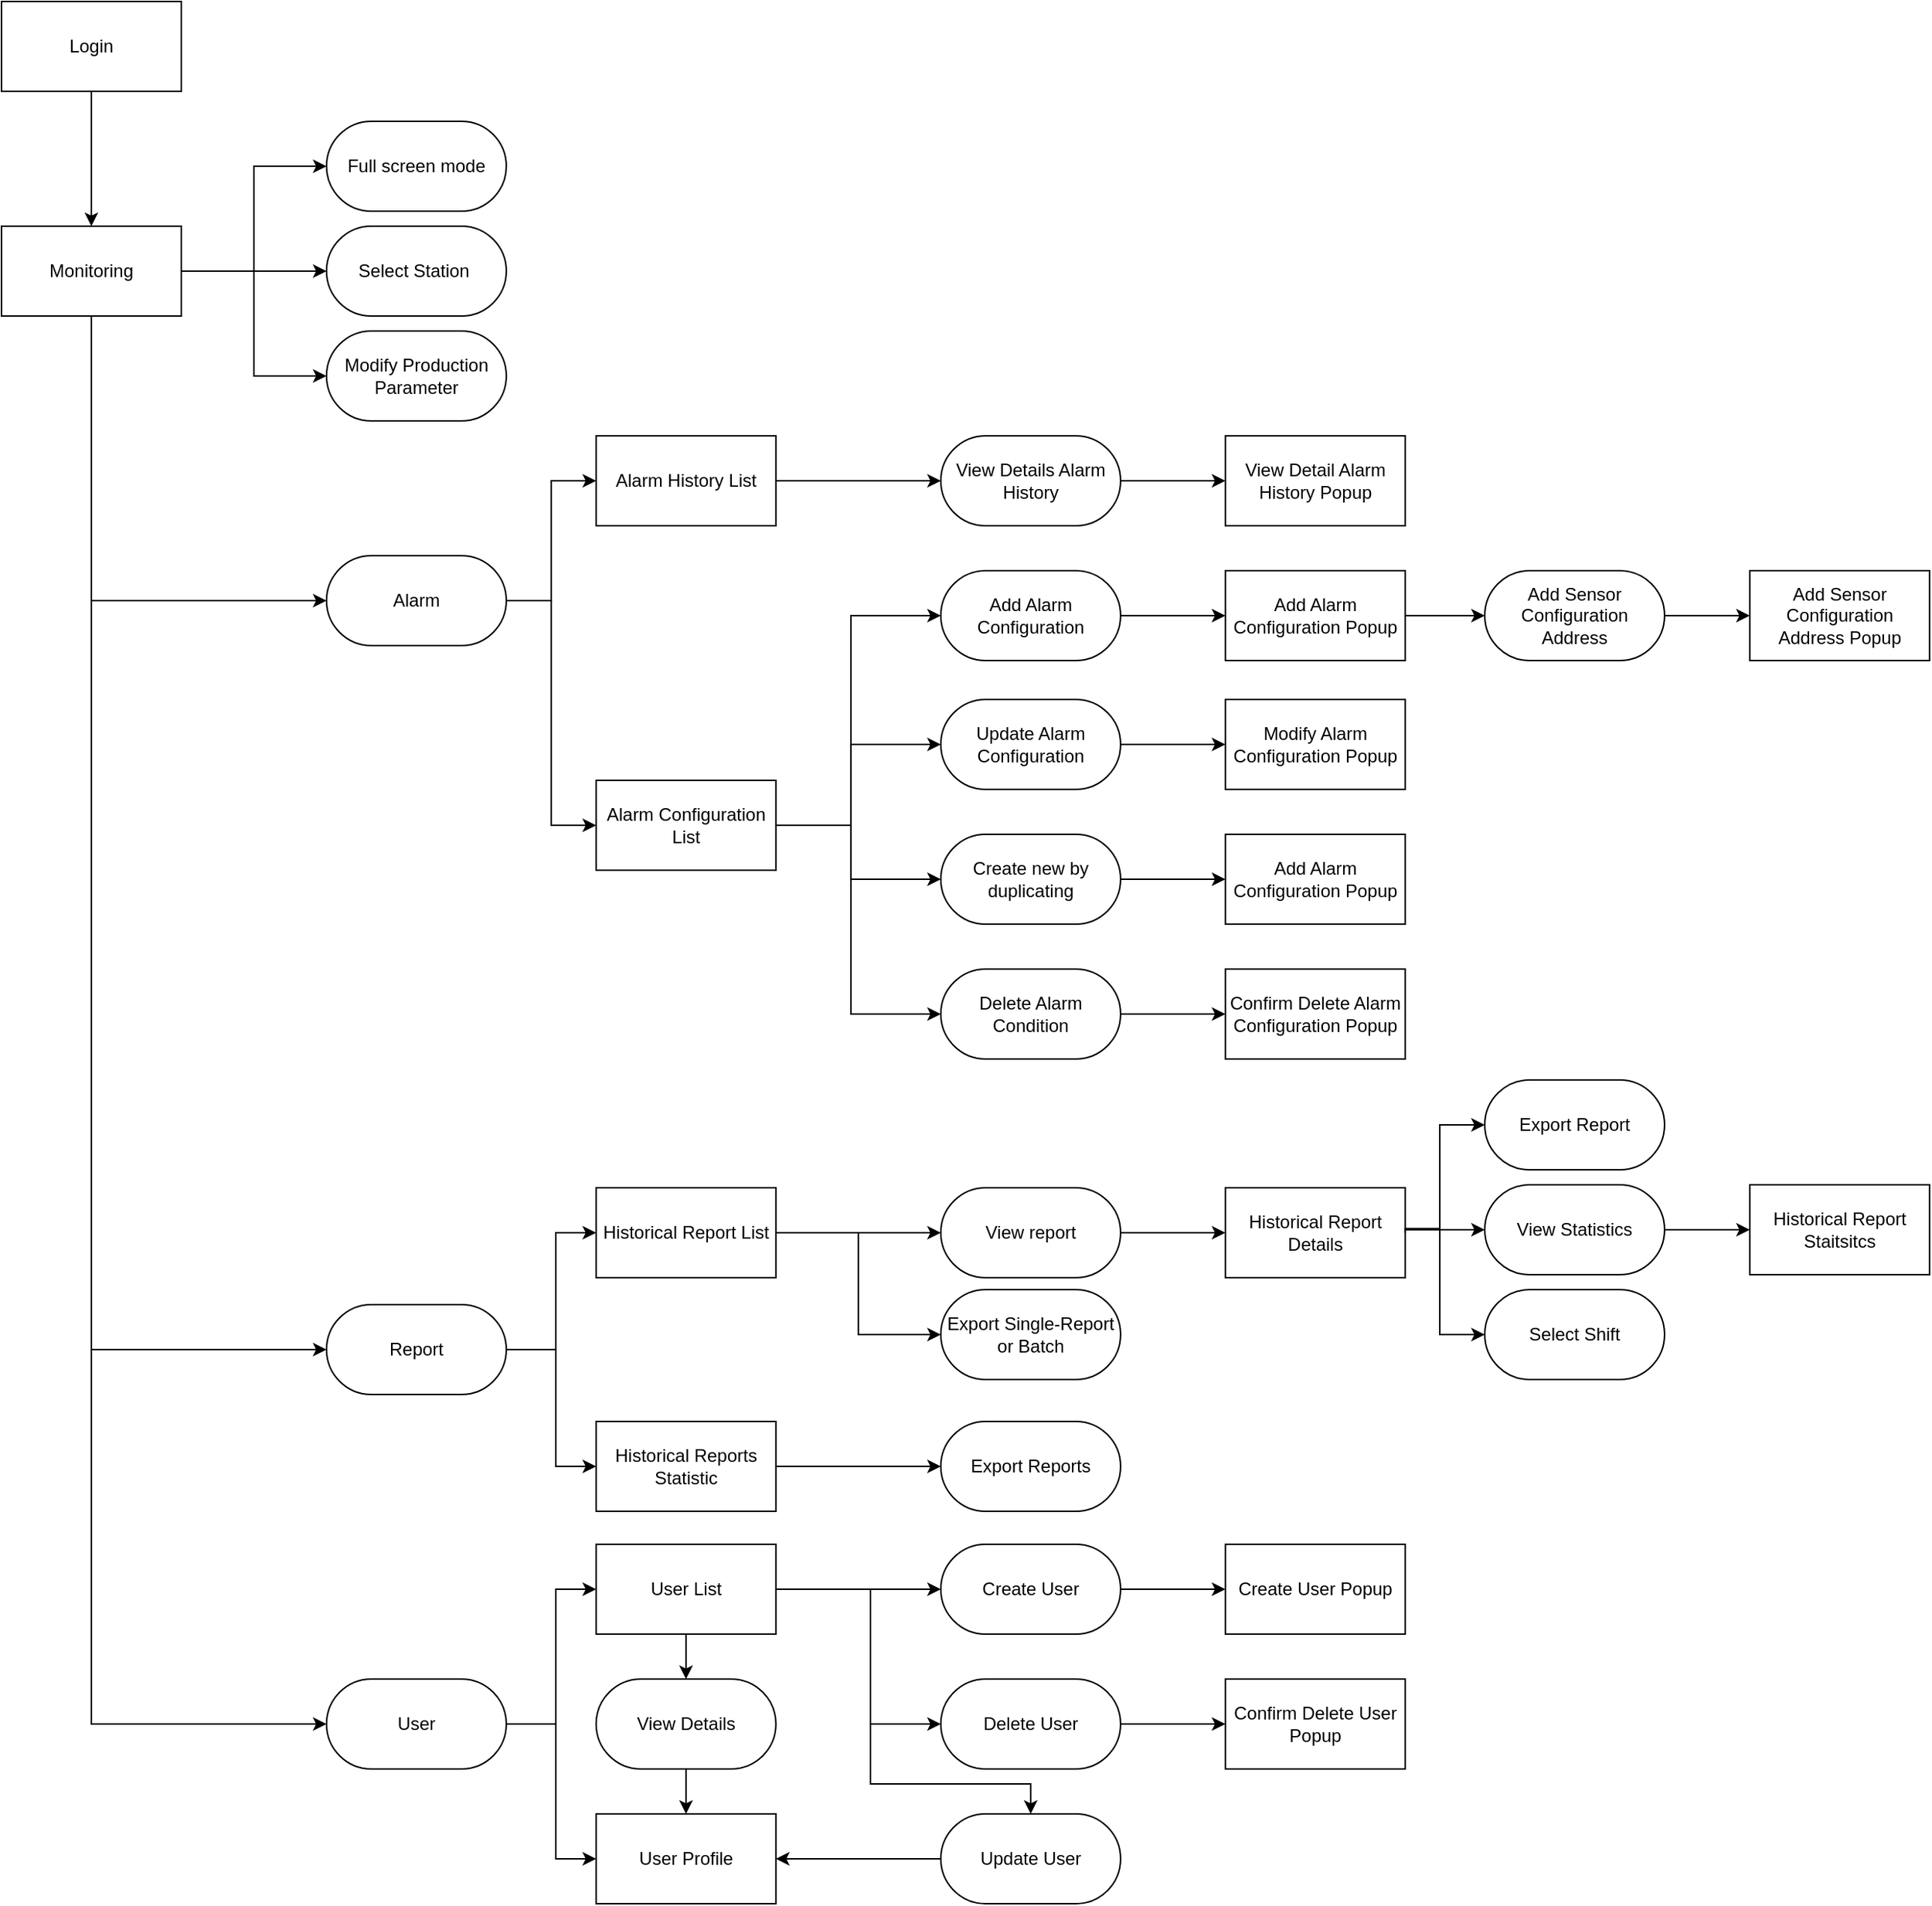 <mxfile version="23.1.5" type="device">
  <diagram name="Page-1" id="oyefZyvbCmtk_aO8xllv">
    <mxGraphModel dx="3418" dy="1998" grid="1" gridSize="10" guides="1" tooltips="1" connect="1" arrows="1" fold="1" page="1" pageScale="1" pageWidth="850" pageHeight="1100" math="0" shadow="0">
      <root>
        <mxCell id="0" />
        <mxCell id="1" parent="0" />
        <mxCell id="MegoHZjVP08y1ZtQDZGC-18" style="edgeStyle=orthogonalEdgeStyle;rounded=0;orthogonalLoop=1;jettySize=auto;html=1;entryX=0.5;entryY=0;entryDx=0;entryDy=0;" parent="1" source="MegoHZjVP08y1ZtQDZGC-1" target="MegoHZjVP08y1ZtQDZGC-2" edge="1">
          <mxGeometry relative="1" as="geometry" />
        </mxCell>
        <mxCell id="MegoHZjVP08y1ZtQDZGC-1" value="Login" style="rounded=0;whiteSpace=wrap;html=1;" parent="1" vertex="1">
          <mxGeometry x="180" y="60" width="120" height="60" as="geometry" />
        </mxCell>
        <mxCell id="MegoHZjVP08y1ZtQDZGC-38" style="edgeStyle=orthogonalEdgeStyle;rounded=0;orthogonalLoop=1;jettySize=auto;html=1;entryX=0;entryY=0.5;entryDx=0;entryDy=0;" parent="1" source="MegoHZjVP08y1ZtQDZGC-2" target="MegoHZjVP08y1ZtQDZGC-37" edge="1">
          <mxGeometry relative="1" as="geometry" />
        </mxCell>
        <mxCell id="MegoHZjVP08y1ZtQDZGC-43" style="edgeStyle=orthogonalEdgeStyle;rounded=0;orthogonalLoop=1;jettySize=auto;html=1;entryX=0;entryY=0.5;entryDx=0;entryDy=0;" parent="1" source="MegoHZjVP08y1ZtQDZGC-2" target="MegoHZjVP08y1ZtQDZGC-41" edge="1">
          <mxGeometry relative="1" as="geometry">
            <Array as="points">
              <mxPoint x="240" y="460" />
            </Array>
          </mxGeometry>
        </mxCell>
        <mxCell id="MegoHZjVP08y1ZtQDZGC-2" value="Monitoring" style="rounded=0;whiteSpace=wrap;html=1;" parent="1" vertex="1">
          <mxGeometry x="180" y="210" width="120" height="60" as="geometry" />
        </mxCell>
        <mxCell id="MegoHZjVP08y1ZtQDZGC-34" value="Select Station&amp;nbsp;" style="rounded=1;whiteSpace=wrap;html=1;arcSize=50;" parent="1" vertex="1">
          <mxGeometry x="396.94" y="210" width="120" height="60" as="geometry" />
        </mxCell>
        <mxCell id="MegoHZjVP08y1ZtQDZGC-35" value="Modify Production Parameter" style="rounded=1;whiteSpace=wrap;html=1;arcSize=50;" parent="1" vertex="1">
          <mxGeometry x="396.94" y="280" width="120" height="60" as="geometry" />
        </mxCell>
        <mxCell id="MegoHZjVP08y1ZtQDZGC-37" value="Full screen mode" style="rounded=1;whiteSpace=wrap;html=1;arcSize=50;" parent="1" vertex="1">
          <mxGeometry x="396.94" y="140" width="120" height="60" as="geometry" />
        </mxCell>
        <mxCell id="MegoHZjVP08y1ZtQDZGC-46" style="edgeStyle=orthogonalEdgeStyle;rounded=0;orthogonalLoop=1;jettySize=auto;html=1;entryX=0;entryY=0.5;entryDx=0;entryDy=0;" parent="1" source="MegoHZjVP08y1ZtQDZGC-41" target="MegoHZjVP08y1ZtQDZGC-45" edge="1">
          <mxGeometry relative="1" as="geometry">
            <mxPoint x="316.94" y="470" as="targetPoint" />
          </mxGeometry>
        </mxCell>
        <mxCell id="MegoHZjVP08y1ZtQDZGC-41" value="Alarm" style="rounded=1;whiteSpace=wrap;html=1;arcSize=50;" parent="1" vertex="1">
          <mxGeometry x="396.94" y="430" width="120" height="60" as="geometry" />
        </mxCell>
        <mxCell id="MegoHZjVP08y1ZtQDZGC-48" style="edgeStyle=orthogonalEdgeStyle;rounded=0;orthogonalLoop=1;jettySize=auto;html=1;entryX=0;entryY=0.5;entryDx=0;entryDy=0;exitX=1;exitY=0.5;exitDx=0;exitDy=0;" parent="1" source="MegoHZjVP08y1ZtQDZGC-41" target="MegoHZjVP08y1ZtQDZGC-47" edge="1">
          <mxGeometry relative="1" as="geometry">
            <mxPoint x="516.94" y="540" as="sourcePoint" />
          </mxGeometry>
        </mxCell>
        <mxCell id="MegoHZjVP08y1ZtQDZGC-45" value="Alarm History List" style="rounded=0;whiteSpace=wrap;html=1;" parent="1" vertex="1">
          <mxGeometry x="576.88" y="350" width="120" height="60" as="geometry" />
        </mxCell>
        <mxCell id="MegoHZjVP08y1ZtQDZGC-50" style="edgeStyle=orthogonalEdgeStyle;rounded=0;orthogonalLoop=1;jettySize=auto;html=1;entryX=0;entryY=0.5;entryDx=0;entryDy=0;" parent="1" source="MegoHZjVP08y1ZtQDZGC-47" target="MegoHZjVP08y1ZtQDZGC-49" edge="1">
          <mxGeometry relative="1" as="geometry">
            <Array as="points">
              <mxPoint x="746.94" y="610" />
              <mxPoint x="746.94" y="470" />
            </Array>
          </mxGeometry>
        </mxCell>
        <mxCell id="MegoHZjVP08y1ZtQDZGC-54" style="edgeStyle=orthogonalEdgeStyle;rounded=0;orthogonalLoop=1;jettySize=auto;html=1;entryX=0;entryY=0.5;entryDx=0;entryDy=0;exitX=1;exitY=0.5;exitDx=0;exitDy=0;" parent="1" source="MegoHZjVP08y1ZtQDZGC-47" target="MegoHZjVP08y1ZtQDZGC-53" edge="1">
          <mxGeometry relative="1" as="geometry">
            <Array as="points">
              <mxPoint x="746.94" y="610" />
              <mxPoint x="746.94" y="556" />
            </Array>
          </mxGeometry>
        </mxCell>
        <mxCell id="MegoHZjVP08y1ZtQDZGC-60" style="edgeStyle=orthogonalEdgeStyle;rounded=0;orthogonalLoop=1;jettySize=auto;html=1;exitX=1;exitY=0.5;exitDx=0;exitDy=0;entryX=0;entryY=0.5;entryDx=0;entryDy=0;" parent="1" source="MegoHZjVP08y1ZtQDZGC-47" target="MegoHZjVP08y1ZtQDZGC-57" edge="1">
          <mxGeometry relative="1" as="geometry">
            <Array as="points">
              <mxPoint x="746.94" y="610" />
              <mxPoint x="746.94" y="646" />
            </Array>
          </mxGeometry>
        </mxCell>
        <mxCell id="MegoHZjVP08y1ZtQDZGC-47" value="Alarm Configuration List" style="rounded=0;whiteSpace=wrap;html=1;" parent="1" vertex="1">
          <mxGeometry x="576.88" y="580" width="120" height="60" as="geometry" />
        </mxCell>
        <mxCell id="MegoHZjVP08y1ZtQDZGC-52" style="edgeStyle=orthogonalEdgeStyle;rounded=0;orthogonalLoop=1;jettySize=auto;html=1;entryX=0;entryY=0.5;entryDx=0;entryDy=0;" parent="1" source="MegoHZjVP08y1ZtQDZGC-49" target="MegoHZjVP08y1ZtQDZGC-51" edge="1">
          <mxGeometry relative="1" as="geometry">
            <mxPoint x="976.88" y="470.0" as="targetPoint" />
          </mxGeometry>
        </mxCell>
        <mxCell id="MegoHZjVP08y1ZtQDZGC-49" value="Add Alarm Configuration" style="rounded=1;whiteSpace=wrap;html=1;arcSize=50;" parent="1" vertex="1">
          <mxGeometry x="806.94" y="440" width="120" height="60" as="geometry" />
        </mxCell>
        <mxCell id="MegoHZjVP08y1ZtQDZGC-51" value="Add Alarm Configuration Popup" style="rounded=0;whiteSpace=wrap;html=1;" parent="1" vertex="1">
          <mxGeometry x="996.88" y="440" width="120" height="60" as="geometry" />
        </mxCell>
        <mxCell id="MegoHZjVP08y1ZtQDZGC-56" style="edgeStyle=orthogonalEdgeStyle;rounded=0;orthogonalLoop=1;jettySize=auto;html=1;entryX=0;entryY=0.5;entryDx=0;entryDy=0;" parent="1" source="MegoHZjVP08y1ZtQDZGC-53" target="MegoHZjVP08y1ZtQDZGC-55" edge="1">
          <mxGeometry relative="1" as="geometry">
            <mxPoint x="976.88" y="556.0" as="targetPoint" />
          </mxGeometry>
        </mxCell>
        <mxCell id="MegoHZjVP08y1ZtQDZGC-53" value="Update Alarm Configuration" style="rounded=1;whiteSpace=wrap;html=1;arcSize=50;" parent="1" vertex="1">
          <mxGeometry x="806.94" y="526" width="120" height="60" as="geometry" />
        </mxCell>
        <mxCell id="MegoHZjVP08y1ZtQDZGC-55" value="Modify Alarm Configuration Popup" style="rounded=0;whiteSpace=wrap;html=1;" parent="1" vertex="1">
          <mxGeometry x="996.88" y="526" width="120" height="60" as="geometry" />
        </mxCell>
        <mxCell id="MegoHZjVP08y1ZtQDZGC-57" value="Create new by duplicating" style="rounded=1;whiteSpace=wrap;html=1;arcSize=50;" parent="1" vertex="1">
          <mxGeometry x="806.94" y="616" width="120" height="60" as="geometry" />
        </mxCell>
        <mxCell id="MegoHZjVP08y1ZtQDZGC-58" value="Delete Alarm Condition" style="rounded=1;whiteSpace=wrap;html=1;arcSize=50;" parent="1" vertex="1">
          <mxGeometry x="806.94" y="706" width="120" height="60" as="geometry" />
        </mxCell>
        <mxCell id="m07zjkyg0_wwbzmGlQm7-3" value="View Details Alarm History" style="rounded=1;whiteSpace=wrap;html=1;arcSize=50;" parent="1" vertex="1">
          <mxGeometry x="806.94" y="350" width="120" height="60" as="geometry" />
        </mxCell>
        <mxCell id="m07zjkyg0_wwbzmGlQm7-4" style="edgeStyle=orthogonalEdgeStyle;rounded=0;orthogonalLoop=1;jettySize=auto;html=1;entryX=0;entryY=0.5;entryDx=0;entryDy=0;exitX=1;exitY=0.5;exitDx=0;exitDy=0;" parent="1" source="MegoHZjVP08y1ZtQDZGC-45" target="m07zjkyg0_wwbzmGlQm7-3" edge="1">
          <mxGeometry relative="1" as="geometry">
            <mxPoint x="756.94" y="399.41" as="targetPoint" />
            <mxPoint x="696.94" y="399.41" as="sourcePoint" />
          </mxGeometry>
        </mxCell>
        <mxCell id="m07zjkyg0_wwbzmGlQm7-5" style="edgeStyle=orthogonalEdgeStyle;rounded=0;orthogonalLoop=1;jettySize=auto;html=1;exitX=1;exitY=0.5;exitDx=0;exitDy=0;entryX=0;entryY=0.5;entryDx=0;entryDy=0;" parent="1" source="m07zjkyg0_wwbzmGlQm7-3" target="m07zjkyg0_wwbzmGlQm7-6" edge="1">
          <mxGeometry relative="1" as="geometry">
            <mxPoint x="926.94" y="399.5" as="sourcePoint" />
            <mxPoint x="996.94" y="400" as="targetPoint" />
          </mxGeometry>
        </mxCell>
        <mxCell id="m07zjkyg0_wwbzmGlQm7-6" value="View Detail Alarm History Popup" style="rounded=0;whiteSpace=wrap;html=1;" parent="1" vertex="1">
          <mxGeometry x="996.88" y="350" width="120" height="60" as="geometry" />
        </mxCell>
        <mxCell id="m07zjkyg0_wwbzmGlQm7-8" style="edgeStyle=orthogonalEdgeStyle;rounded=0;orthogonalLoop=1;jettySize=auto;html=1;exitX=1;exitY=0.5;exitDx=0;exitDy=0;entryX=0;entryY=0.5;entryDx=0;entryDy=0;" parent="1" source="MegoHZjVP08y1ZtQDZGC-47" target="MegoHZjVP08y1ZtQDZGC-58" edge="1">
          <mxGeometry relative="1" as="geometry">
            <mxPoint x="676.94" y="630" as="sourcePoint" />
            <mxPoint x="786.94" y="760" as="targetPoint" />
            <Array as="points">
              <mxPoint x="746.94" y="610" />
              <mxPoint x="746.94" y="736" />
            </Array>
          </mxGeometry>
        </mxCell>
        <mxCell id="m07zjkyg0_wwbzmGlQm7-9" value="Add Alarm Configuration Popup" style="rounded=0;whiteSpace=wrap;html=1;" parent="1" vertex="1">
          <mxGeometry x="996.88" y="616" width="120" height="60" as="geometry" />
        </mxCell>
        <mxCell id="m07zjkyg0_wwbzmGlQm7-10" style="edgeStyle=orthogonalEdgeStyle;rounded=0;orthogonalLoop=1;jettySize=auto;html=1;entryX=0;entryY=0.5;entryDx=0;entryDy=0;exitX=1;exitY=0.5;exitDx=0;exitDy=0;" parent="1" source="MegoHZjVP08y1ZtQDZGC-57" target="m07zjkyg0_wwbzmGlQm7-9" edge="1">
          <mxGeometry relative="1" as="geometry">
            <mxPoint x="936.94" y="566" as="sourcePoint" />
            <mxPoint x="1006.94" y="566" as="targetPoint" />
          </mxGeometry>
        </mxCell>
        <mxCell id="m07zjkyg0_wwbzmGlQm7-11" value="Confirm Delete Alarm Configuration Popup" style="rounded=0;whiteSpace=wrap;html=1;" parent="1" vertex="1">
          <mxGeometry x="996.88" y="706" width="120" height="60" as="geometry" />
        </mxCell>
        <mxCell id="m07zjkyg0_wwbzmGlQm7-12" style="edgeStyle=orthogonalEdgeStyle;rounded=0;orthogonalLoop=1;jettySize=auto;html=1;entryX=0;entryY=0.5;entryDx=0;entryDy=0;exitX=1;exitY=0.5;exitDx=0;exitDy=0;" parent="1" source="MegoHZjVP08y1ZtQDZGC-58" target="m07zjkyg0_wwbzmGlQm7-11" edge="1">
          <mxGeometry relative="1" as="geometry">
            <mxPoint x="936.94" y="656" as="sourcePoint" />
            <mxPoint x="1006.94" y="656" as="targetPoint" />
          </mxGeometry>
        </mxCell>
        <mxCell id="m07zjkyg0_wwbzmGlQm7-13" style="edgeStyle=orthogonalEdgeStyle;rounded=0;orthogonalLoop=1;jettySize=auto;html=1;entryX=0;entryY=0.5;entryDx=0;entryDy=0;" parent="1" source="m07zjkyg0_wwbzmGlQm7-14" target="m07zjkyg0_wwbzmGlQm7-15" edge="1">
          <mxGeometry relative="1" as="geometry">
            <mxPoint x="1326.88" y="470.0" as="targetPoint" />
          </mxGeometry>
        </mxCell>
        <mxCell id="m07zjkyg0_wwbzmGlQm7-14" value="Add Sensor Configuration Address" style="rounded=1;whiteSpace=wrap;html=1;arcSize=50;" parent="1" vertex="1">
          <mxGeometry x="1170" y="440" width="120" height="60" as="geometry" />
        </mxCell>
        <mxCell id="m07zjkyg0_wwbzmGlQm7-15" value="Add Sensor Configuration Address Popup" style="rounded=0;whiteSpace=wrap;html=1;" parent="1" vertex="1">
          <mxGeometry x="1346.88" y="440" width="120" height="60" as="geometry" />
        </mxCell>
        <mxCell id="m07zjkyg0_wwbzmGlQm7-16" style="edgeStyle=orthogonalEdgeStyle;rounded=0;orthogonalLoop=1;jettySize=auto;html=1;entryX=0;entryY=0.5;entryDx=0;entryDy=0;exitX=1;exitY=0.5;exitDx=0;exitDy=0;" parent="1" source="MegoHZjVP08y1ZtQDZGC-51" target="m07zjkyg0_wwbzmGlQm7-14" edge="1">
          <mxGeometry relative="1" as="geometry">
            <mxPoint x="1086.94" y="510" as="sourcePoint" />
            <mxPoint x="1156.94" y="510" as="targetPoint" />
          </mxGeometry>
        </mxCell>
        <mxCell id="m07zjkyg0_wwbzmGlQm7-17" value="Report" style="rounded=1;whiteSpace=wrap;html=1;arcSize=50;" parent="1" vertex="1">
          <mxGeometry x="396.94" y="930" width="120" height="60" as="geometry" />
        </mxCell>
        <mxCell id="m07zjkyg0_wwbzmGlQm7-67" value="" style="edgeStyle=orthogonalEdgeStyle;rounded=0;orthogonalLoop=1;jettySize=auto;html=1;" parent="1" source="m07zjkyg0_wwbzmGlQm7-20" target="m07zjkyg0_wwbzmGlQm7-21" edge="1">
          <mxGeometry relative="1" as="geometry" />
        </mxCell>
        <mxCell id="m07zjkyg0_wwbzmGlQm7-20" value="View report" style="rounded=1;whiteSpace=wrap;html=1;arcSize=50;" parent="1" vertex="1">
          <mxGeometry x="806.94" y="852" width="120" height="60" as="geometry" />
        </mxCell>
        <mxCell id="m07zjkyg0_wwbzmGlQm7-73" value="" style="edgeStyle=orthogonalEdgeStyle;rounded=0;orthogonalLoop=1;jettySize=auto;html=1;entryX=0;entryY=0.5;entryDx=0;entryDy=0;" parent="1" source="m07zjkyg0_wwbzmGlQm7-21" target="m07zjkyg0_wwbzmGlQm7-25" edge="1">
          <mxGeometry relative="1" as="geometry">
            <Array as="points">
              <mxPoint x="1130" y="880" />
              <mxPoint x="1130" y="880" />
            </Array>
          </mxGeometry>
        </mxCell>
        <mxCell id="m07zjkyg0_wwbzmGlQm7-21" value="Historical Report Details" style="rounded=0;whiteSpace=wrap;html=1;" parent="1" vertex="1">
          <mxGeometry x="996.88" y="852" width="120" height="60" as="geometry" />
        </mxCell>
        <mxCell id="m07zjkyg0_wwbzmGlQm7-69" value="" style="edgeStyle=orthogonalEdgeStyle;rounded=0;orthogonalLoop=1;jettySize=auto;html=1;" parent="1" source="m07zjkyg0_wwbzmGlQm7-25" target="m07zjkyg0_wwbzmGlQm7-26" edge="1">
          <mxGeometry relative="1" as="geometry" />
        </mxCell>
        <mxCell id="m07zjkyg0_wwbzmGlQm7-25" value="View Statistics" style="rounded=1;whiteSpace=wrap;html=1;arcSize=50;" parent="1" vertex="1">
          <mxGeometry x="1170" y="850" width="120" height="60" as="geometry" />
        </mxCell>
        <mxCell id="m07zjkyg0_wwbzmGlQm7-26" value="Historical Report Staitsitcs" style="rounded=0;whiteSpace=wrap;html=1;" parent="1" vertex="1">
          <mxGeometry x="1346.88" y="850" width="120" height="60" as="geometry" />
        </mxCell>
        <mxCell id="m07zjkyg0_wwbzmGlQm7-31" value="Select Shift" style="rounded=1;whiteSpace=wrap;html=1;arcSize=50;" parent="1" vertex="1">
          <mxGeometry x="1170" y="920" width="120" height="60" as="geometry" />
        </mxCell>
        <mxCell id="m07zjkyg0_wwbzmGlQm7-33" value="Export Report" style="rounded=1;whiteSpace=wrap;html=1;arcSize=50;" parent="1" vertex="1">
          <mxGeometry x="1170" y="780" width="120" height="60" as="geometry" />
        </mxCell>
        <mxCell id="m07zjkyg0_wwbzmGlQm7-35" value="Export Single-Report or Batch" style="rounded=1;whiteSpace=wrap;html=1;arcSize=50;" parent="1" vertex="1">
          <mxGeometry x="806.94" y="920" width="120" height="60" as="geometry" />
        </mxCell>
        <mxCell id="m07zjkyg0_wwbzmGlQm7-37" value="Export Reports" style="rounded=1;whiteSpace=wrap;html=1;arcSize=50;" parent="1" vertex="1">
          <mxGeometry x="806.94" y="1008" width="120" height="60" as="geometry" />
        </mxCell>
        <mxCell id="m07zjkyg0_wwbzmGlQm7-39" value="User" style="rounded=1;whiteSpace=wrap;html=1;arcSize=50;" parent="1" vertex="1">
          <mxGeometry x="396.94" y="1180" width="120" height="60" as="geometry" />
        </mxCell>
        <mxCell id="m07zjkyg0_wwbzmGlQm7-40" style="edgeStyle=orthogonalEdgeStyle;rounded=0;orthogonalLoop=1;jettySize=auto;html=1;entryX=0;entryY=0.5;entryDx=0;entryDy=0;exitX=0.5;exitY=1;exitDx=0;exitDy=0;" parent="1" source="MegoHZjVP08y1ZtQDZGC-2" target="m07zjkyg0_wwbzmGlQm7-39" edge="1">
          <mxGeometry relative="1" as="geometry">
            <mxPoint x="250" y="510" as="sourcePoint" />
            <mxPoint x="170" y="690" as="targetPoint" />
            <Array as="points">
              <mxPoint x="240" y="1210" />
            </Array>
          </mxGeometry>
        </mxCell>
        <mxCell id="m07zjkyg0_wwbzmGlQm7-78" value="" style="edgeStyle=orthogonalEdgeStyle;rounded=0;orthogonalLoop=1;jettySize=auto;html=1;" parent="1" source="m07zjkyg0_wwbzmGlQm7-41" target="m07zjkyg0_wwbzmGlQm7-48" edge="1">
          <mxGeometry relative="1" as="geometry" />
        </mxCell>
        <mxCell id="m07zjkyg0_wwbzmGlQm7-41" value="User List" style="rounded=0;whiteSpace=wrap;html=1;" parent="1" vertex="1">
          <mxGeometry x="576.88" y="1090" width="120" height="60" as="geometry" />
        </mxCell>
        <mxCell id="m07zjkyg0_wwbzmGlQm7-42" value="User Profile" style="rounded=0;whiteSpace=wrap;html=1;" parent="1" vertex="1">
          <mxGeometry x="576.88" y="1270" width="120" height="60" as="geometry" />
        </mxCell>
        <mxCell id="m07zjkyg0_wwbzmGlQm7-43" value="View Details" style="rounded=1;whiteSpace=wrap;html=1;arcSize=50;" parent="1" vertex="1">
          <mxGeometry x="576.88" y="1180" width="120" height="60" as="geometry" />
        </mxCell>
        <mxCell id="m07zjkyg0_wwbzmGlQm7-44" style="edgeStyle=orthogonalEdgeStyle;rounded=0;orthogonalLoop=1;jettySize=auto;html=1;entryX=0.5;entryY=0;entryDx=0;entryDy=0;exitX=0.5;exitY=1;exitDx=0;exitDy=0;" parent="1" source="m07zjkyg0_wwbzmGlQm7-41" target="m07zjkyg0_wwbzmGlQm7-43" edge="1">
          <mxGeometry relative="1" as="geometry">
            <mxPoint x="586.88" y="1036" as="sourcePoint" />
            <mxPoint x="536.88" y="1036" as="targetPoint" />
          </mxGeometry>
        </mxCell>
        <mxCell id="m07zjkyg0_wwbzmGlQm7-45" style="edgeStyle=orthogonalEdgeStyle;rounded=0;orthogonalLoop=1;jettySize=auto;html=1;entryX=0.5;entryY=0;entryDx=0;entryDy=0;exitX=0.5;exitY=1;exitDx=0;exitDy=0;" parent="1" source="m07zjkyg0_wwbzmGlQm7-43" target="m07zjkyg0_wwbzmGlQm7-42" edge="1">
          <mxGeometry relative="1" as="geometry">
            <mxPoint x="636.88" y="1240" as="sourcePoint" />
            <mxPoint x="646.88" y="1190" as="targetPoint" />
          </mxGeometry>
        </mxCell>
        <mxCell id="m07zjkyg0_wwbzmGlQm7-79" value="" style="edgeStyle=orthogonalEdgeStyle;rounded=0;orthogonalLoop=1;jettySize=auto;html=1;" parent="1" source="m07zjkyg0_wwbzmGlQm7-48" target="m07zjkyg0_wwbzmGlQm7-50" edge="1">
          <mxGeometry relative="1" as="geometry" />
        </mxCell>
        <mxCell id="m07zjkyg0_wwbzmGlQm7-48" value="Create User" style="rounded=1;whiteSpace=wrap;html=1;arcSize=50;" parent="1" vertex="1">
          <mxGeometry x="806.94" y="1090" width="120" height="60" as="geometry" />
        </mxCell>
        <mxCell id="m07zjkyg0_wwbzmGlQm7-50" value="Create User Popup" style="rounded=0;whiteSpace=wrap;html=1;" parent="1" vertex="1">
          <mxGeometry x="996.88" y="1090" width="120" height="60" as="geometry" />
        </mxCell>
        <mxCell id="m07zjkyg0_wwbzmGlQm7-80" value="" style="edgeStyle=orthogonalEdgeStyle;rounded=0;orthogonalLoop=1;jettySize=auto;html=1;" parent="1" source="m07zjkyg0_wwbzmGlQm7-52" target="m07zjkyg0_wwbzmGlQm7-53" edge="1">
          <mxGeometry relative="1" as="geometry" />
        </mxCell>
        <mxCell id="m07zjkyg0_wwbzmGlQm7-52" value="Delete User" style="rounded=1;whiteSpace=wrap;html=1;arcSize=50;" parent="1" vertex="1">
          <mxGeometry x="806.94" y="1180" width="120" height="60" as="geometry" />
        </mxCell>
        <mxCell id="m07zjkyg0_wwbzmGlQm7-53" value="Confirm Delete User Popup" style="rounded=0;whiteSpace=wrap;html=1;" parent="1" vertex="1">
          <mxGeometry x="996.88" y="1180" width="120" height="60" as="geometry" />
        </mxCell>
        <mxCell id="m07zjkyg0_wwbzmGlQm7-81" value="" style="edgeStyle=orthogonalEdgeStyle;rounded=0;orthogonalLoop=1;jettySize=auto;html=1;" parent="1" source="m07zjkyg0_wwbzmGlQm7-56" target="m07zjkyg0_wwbzmGlQm7-42" edge="1">
          <mxGeometry relative="1" as="geometry" />
        </mxCell>
        <mxCell id="m07zjkyg0_wwbzmGlQm7-56" value="Update User" style="rounded=1;whiteSpace=wrap;html=1;arcSize=50;" parent="1" vertex="1">
          <mxGeometry x="806.94" y="1270" width="120" height="60" as="geometry" />
        </mxCell>
        <mxCell id="m07zjkyg0_wwbzmGlQm7-59" style="edgeStyle=orthogonalEdgeStyle;rounded=0;orthogonalLoop=1;jettySize=auto;html=1;entryX=0;entryY=0.5;entryDx=0;entryDy=0;exitX=1;exitY=0.5;exitDx=0;exitDy=0;" parent="1" source="MegoHZjVP08y1ZtQDZGC-2" target="MegoHZjVP08y1ZtQDZGC-35" edge="1">
          <mxGeometry relative="1" as="geometry">
            <mxPoint x="310" y="250" as="sourcePoint" />
            <mxPoint x="375" y="170" as="targetPoint" />
          </mxGeometry>
        </mxCell>
        <mxCell id="m07zjkyg0_wwbzmGlQm7-60" style="edgeStyle=orthogonalEdgeStyle;rounded=0;orthogonalLoop=1;jettySize=auto;html=1;entryX=0;entryY=0.5;entryDx=0;entryDy=0;exitX=1;exitY=0.5;exitDx=0;exitDy=0;" parent="1" source="MegoHZjVP08y1ZtQDZGC-2" target="MegoHZjVP08y1ZtQDZGC-34" edge="1">
          <mxGeometry relative="1" as="geometry">
            <mxPoint x="310" y="250" as="sourcePoint" />
            <mxPoint x="375" y="170" as="targetPoint" />
          </mxGeometry>
        </mxCell>
        <mxCell id="m07zjkyg0_wwbzmGlQm7-66" value="" style="edgeStyle=orthogonalEdgeStyle;rounded=0;orthogonalLoop=1;jettySize=auto;html=1;" parent="1" source="m07zjkyg0_wwbzmGlQm7-61" target="m07zjkyg0_wwbzmGlQm7-20" edge="1">
          <mxGeometry relative="1" as="geometry" />
        </mxCell>
        <mxCell id="m07zjkyg0_wwbzmGlQm7-61" value="Historical Report List" style="rounded=0;whiteSpace=wrap;html=1;" parent="1" vertex="1">
          <mxGeometry x="576.88" y="852" width="120" height="60" as="geometry" />
        </mxCell>
        <mxCell id="m07zjkyg0_wwbzmGlQm7-77" value="" style="edgeStyle=orthogonalEdgeStyle;rounded=0;orthogonalLoop=1;jettySize=auto;html=1;" parent="1" source="m07zjkyg0_wwbzmGlQm7-62" target="m07zjkyg0_wwbzmGlQm7-37" edge="1">
          <mxGeometry relative="1" as="geometry" />
        </mxCell>
        <mxCell id="m07zjkyg0_wwbzmGlQm7-62" value="Historical Reports Statistic" style="rounded=0;whiteSpace=wrap;html=1;" parent="1" vertex="1">
          <mxGeometry x="576.88" y="1008" width="120" height="60" as="geometry" />
        </mxCell>
        <mxCell id="m07zjkyg0_wwbzmGlQm7-63" style="edgeStyle=orthogonalEdgeStyle;rounded=0;orthogonalLoop=1;jettySize=auto;html=1;exitX=0.5;exitY=1;exitDx=0;exitDy=0;entryX=0;entryY=0.5;entryDx=0;entryDy=0;" parent="1" source="MegoHZjVP08y1ZtQDZGC-2" target="m07zjkyg0_wwbzmGlQm7-17" edge="1">
          <mxGeometry relative="1" as="geometry">
            <mxPoint x="250" y="280" as="sourcePoint" />
            <mxPoint x="370" y="960" as="targetPoint" />
            <Array as="points">
              <mxPoint x="240" y="960" />
            </Array>
          </mxGeometry>
        </mxCell>
        <mxCell id="m07zjkyg0_wwbzmGlQm7-64" style="edgeStyle=orthogonalEdgeStyle;rounded=0;orthogonalLoop=1;jettySize=auto;html=1;exitX=1;exitY=0.5;exitDx=0;exitDy=0;entryX=0;entryY=0.5;entryDx=0;entryDy=0;" parent="1" source="m07zjkyg0_wwbzmGlQm7-17" target="m07zjkyg0_wwbzmGlQm7-61" edge="1">
          <mxGeometry relative="1" as="geometry">
            <mxPoint x="350" y="840.06" as="sourcePoint" />
            <mxPoint x="460" y="876.06" as="targetPoint" />
            <Array as="points">
              <mxPoint x="550" y="960" />
              <mxPoint x="550" y="882" />
            </Array>
          </mxGeometry>
        </mxCell>
        <mxCell id="m07zjkyg0_wwbzmGlQm7-65" style="edgeStyle=orthogonalEdgeStyle;rounded=0;orthogonalLoop=1;jettySize=auto;html=1;exitX=1;exitY=0.5;exitDx=0;exitDy=0;entryX=0;entryY=0.5;entryDx=0;entryDy=0;" parent="1" source="m07zjkyg0_wwbzmGlQm7-17" target="m07zjkyg0_wwbzmGlQm7-62" edge="1">
          <mxGeometry relative="1" as="geometry">
            <mxPoint x="527" y="970" as="sourcePoint" />
            <mxPoint x="587" y="892" as="targetPoint" />
            <Array as="points">
              <mxPoint x="550" y="960" />
              <mxPoint x="550" y="1038" />
            </Array>
          </mxGeometry>
        </mxCell>
        <mxCell id="m07zjkyg0_wwbzmGlQm7-75" value="" style="edgeStyle=orthogonalEdgeStyle;rounded=0;orthogonalLoop=1;jettySize=auto;html=1;entryX=0;entryY=0.5;entryDx=0;entryDy=0;exitX=0.996;exitY=0.454;exitDx=0;exitDy=0;exitPerimeter=0;" parent="1" source="m07zjkyg0_wwbzmGlQm7-21" target="m07zjkyg0_wwbzmGlQm7-31" edge="1">
          <mxGeometry relative="1" as="geometry">
            <mxPoint x="1127" y="890" as="sourcePoint" />
            <mxPoint x="1180" y="890" as="targetPoint" />
            <Array as="points">
              <mxPoint x="1140" y="879" />
              <mxPoint x="1140" y="950" />
            </Array>
          </mxGeometry>
        </mxCell>
        <mxCell id="m07zjkyg0_wwbzmGlQm7-76" value="" style="edgeStyle=orthogonalEdgeStyle;rounded=0;orthogonalLoop=1;jettySize=auto;html=1;entryX=0;entryY=0.5;entryDx=0;entryDy=0;exitX=1;exitY=0.5;exitDx=0;exitDy=0;" parent="1" source="m07zjkyg0_wwbzmGlQm7-21" target="m07zjkyg0_wwbzmGlQm7-33" edge="1">
          <mxGeometry relative="1" as="geometry">
            <mxPoint x="1126" y="889" as="sourcePoint" />
            <mxPoint x="1180" y="960" as="targetPoint" />
            <Array as="points">
              <mxPoint x="1117" y="880" />
              <mxPoint x="1140" y="880" />
              <mxPoint x="1140" y="810" />
            </Array>
          </mxGeometry>
        </mxCell>
        <mxCell id="m07zjkyg0_wwbzmGlQm7-82" value="" style="edgeStyle=orthogonalEdgeStyle;rounded=0;orthogonalLoop=1;jettySize=auto;html=1;entryX=0;entryY=0.5;entryDx=0;entryDy=0;exitX=1;exitY=0.5;exitDx=0;exitDy=0;" parent="1" source="m07zjkyg0_wwbzmGlQm7-41" target="m07zjkyg0_wwbzmGlQm7-52" edge="1">
          <mxGeometry relative="1" as="geometry">
            <mxPoint x="707" y="1130" as="sourcePoint" />
            <mxPoint x="817" y="1130" as="targetPoint" />
            <Array as="points">
              <mxPoint x="760" y="1120" />
              <mxPoint x="760" y="1210" />
            </Array>
          </mxGeometry>
        </mxCell>
        <mxCell id="m07zjkyg0_wwbzmGlQm7-83" value="" style="edgeStyle=orthogonalEdgeStyle;rounded=0;orthogonalLoop=1;jettySize=auto;html=1;entryX=0.5;entryY=0;entryDx=0;entryDy=0;exitX=1;exitY=0.5;exitDx=0;exitDy=0;" parent="1" source="m07zjkyg0_wwbzmGlQm7-41" target="m07zjkyg0_wwbzmGlQm7-56" edge="1">
          <mxGeometry relative="1" as="geometry">
            <mxPoint x="707" y="1130" as="sourcePoint" />
            <mxPoint x="817" y="1220" as="targetPoint" />
            <Array as="points">
              <mxPoint x="760" y="1120" />
              <mxPoint x="760" y="1250" />
              <mxPoint x="867" y="1250" />
            </Array>
          </mxGeometry>
        </mxCell>
        <mxCell id="m07zjkyg0_wwbzmGlQm7-85" style="edgeStyle=orthogonalEdgeStyle;rounded=0;orthogonalLoop=1;jettySize=auto;html=1;exitX=1;exitY=0.5;exitDx=0;exitDy=0;entryX=0;entryY=0.5;entryDx=0;entryDy=0;" parent="1" source="m07zjkyg0_wwbzmGlQm7-39" target="m07zjkyg0_wwbzmGlQm7-41" edge="1">
          <mxGeometry relative="1" as="geometry">
            <mxPoint x="527" y="970" as="sourcePoint" />
            <mxPoint x="587" y="1048" as="targetPoint" />
            <Array as="points">
              <mxPoint x="550" y="1210" />
              <mxPoint x="550" y="1120" />
            </Array>
          </mxGeometry>
        </mxCell>
        <mxCell id="m07zjkyg0_wwbzmGlQm7-86" style="edgeStyle=orthogonalEdgeStyle;rounded=0;orthogonalLoop=1;jettySize=auto;html=1;exitX=1;exitY=0.5;exitDx=0;exitDy=0;entryX=0;entryY=0.5;entryDx=0;entryDy=0;" parent="1" source="m07zjkyg0_wwbzmGlQm7-39" target="m07zjkyg0_wwbzmGlQm7-42" edge="1">
          <mxGeometry relative="1" as="geometry">
            <mxPoint x="527" y="1220" as="sourcePoint" />
            <mxPoint x="587" y="1130" as="targetPoint" />
            <Array as="points">
              <mxPoint x="550" y="1210" />
              <mxPoint x="550" y="1300" />
            </Array>
          </mxGeometry>
        </mxCell>
        <mxCell id="m07zjkyg0_wwbzmGlQm7-87" value="" style="edgeStyle=orthogonalEdgeStyle;rounded=0;orthogonalLoop=1;jettySize=auto;html=1;entryX=0;entryY=0.5;entryDx=0;entryDy=0;exitX=1;exitY=0.5;exitDx=0;exitDy=0;" parent="1" source="m07zjkyg0_wwbzmGlQm7-61" target="m07zjkyg0_wwbzmGlQm7-35" edge="1">
          <mxGeometry relative="1" as="geometry">
            <mxPoint x="707" y="892" as="sourcePoint" />
            <mxPoint x="817" y="892" as="targetPoint" />
          </mxGeometry>
        </mxCell>
      </root>
    </mxGraphModel>
  </diagram>
</mxfile>
